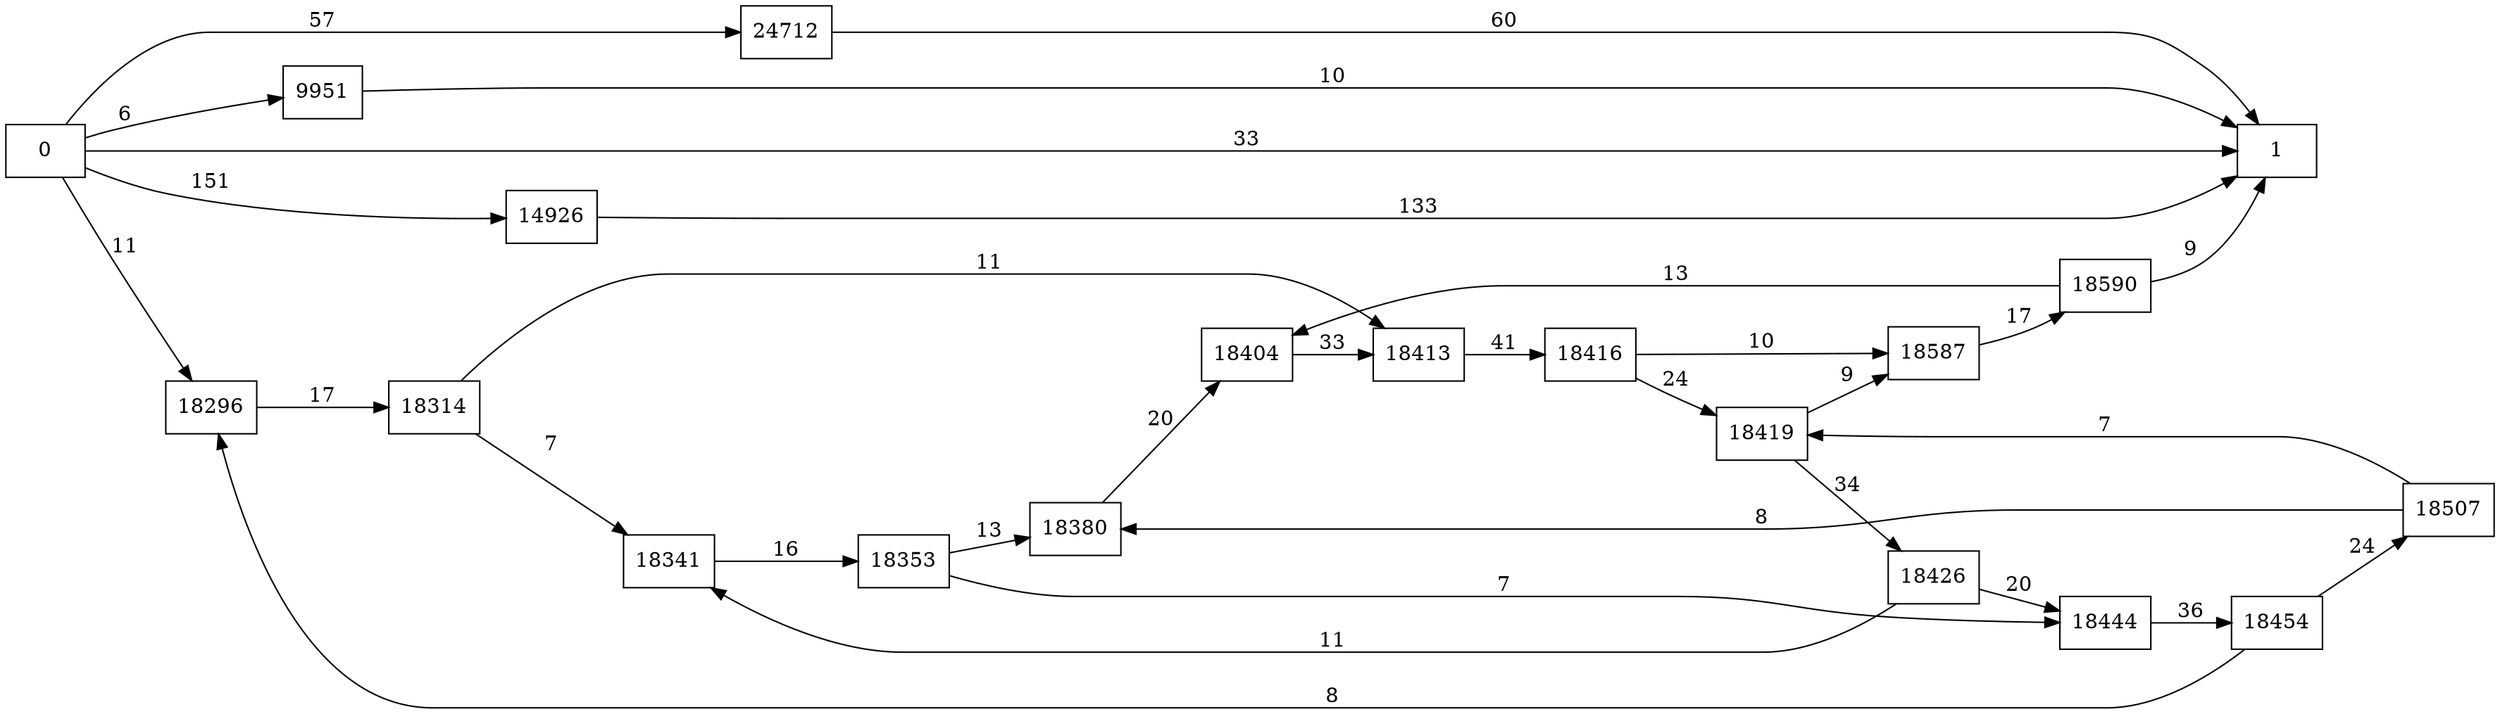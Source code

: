 digraph {
	graph [rankdir=LR]
	node [shape=rectangle]
	9951 -> 1 [label=10]
	14926 -> 1 [label=133]
	18296 -> 18314 [label=17]
	18314 -> 18341 [label=7]
	18314 -> 18413 [label=11]
	18341 -> 18353 [label=16]
	18353 -> 18380 [label=13]
	18353 -> 18444 [label=7]
	18380 -> 18404 [label=20]
	18404 -> 18413 [label=33]
	18413 -> 18416 [label=41]
	18416 -> 18419 [label=24]
	18416 -> 18587 [label=10]
	18419 -> 18426 [label=34]
	18419 -> 18587 [label=9]
	18426 -> 18341 [label=11]
	18426 -> 18444 [label=20]
	18444 -> 18454 [label=36]
	18454 -> 18507 [label=24]
	18454 -> 18296 [label=8]
	18507 -> 18380 [label=8]
	18507 -> 18419 [label=7]
	18587 -> 18590 [label=17]
	18590 -> 18404 [label=13]
	18590 -> 1 [label=9]
	24712 -> 1 [label=60]
	0 -> 1 [label=33]
	0 -> 9951 [label=6]
	0 -> 14926 [label=151]
	0 -> 18296 [label=11]
	0 -> 24712 [label=57]
}
